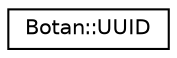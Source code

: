 digraph "Graphical Class Hierarchy"
{
  edge [fontname="Helvetica",fontsize="10",labelfontname="Helvetica",labelfontsize="10"];
  node [fontname="Helvetica",fontsize="10",shape=record];
  rankdir="LR";
  Node0 [label="Botan::UUID",height=0.2,width=0.4,color="black", fillcolor="white", style="filled",URL="$class_botan_1_1_u_u_i_d.html"];
}
